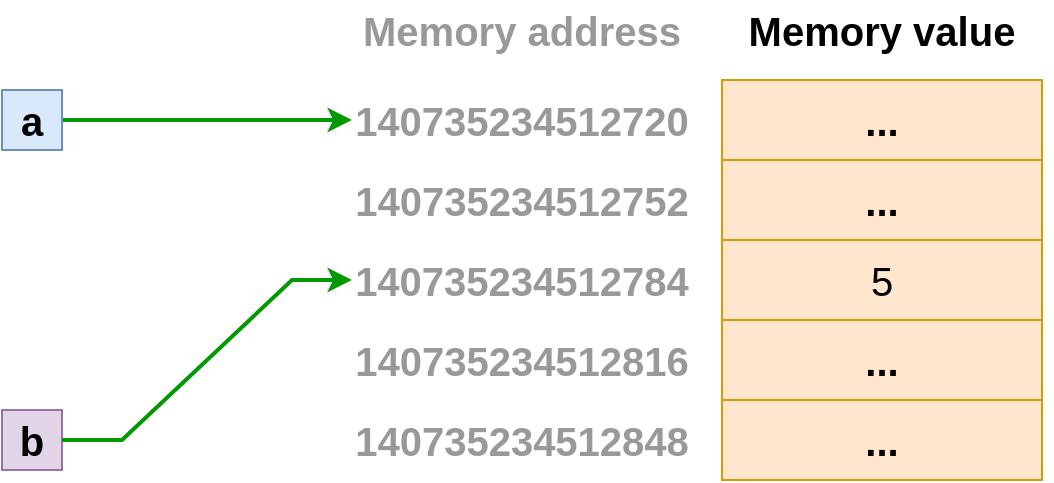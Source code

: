 <mxfile version="16.0.0" type="github">
  <diagram id="9VYlf7xLoxBSczJYT-ze" name="Page-1">
    <mxGraphModel dx="981" dy="526" grid="1" gridSize="10" guides="1" tooltips="1" connect="1" arrows="1" fold="1" page="1" pageScale="1" pageWidth="827" pageHeight="1169" math="0" shadow="0">
      <root>
        <mxCell id="0" />
        <mxCell id="1" parent="0" />
        <mxCell id="5JS05ig_G60j2r-XplZq-17" style="edgeStyle=entityRelationEdgeStyle;rounded=0;orthogonalLoop=1;jettySize=auto;html=1;fontSize=20;strokeWidth=2;strokeColor=#009900;entryX=0;entryY=0.5;entryDx=0;entryDy=0;" parent="1" source="5JS05ig_G60j2r-XplZq-1" target="5JS05ig_G60j2r-XplZq-11" edge="1">
          <mxGeometry relative="1" as="geometry" />
        </mxCell>
        <mxCell id="5JS05ig_G60j2r-XplZq-1" value="&lt;font style=&quot;font-size: 20px&quot;&gt;&lt;b&gt;a&lt;/b&gt;&lt;/font&gt;" style="text;html=1;strokeColor=#6c8ebf;fillColor=#dae8fc;align=center;verticalAlign=middle;whiteSpace=wrap;rounded=0;" parent="1" vertex="1">
          <mxGeometry x="80" y="85" width="30" height="30" as="geometry" />
        </mxCell>
        <mxCell id="5JS05ig_G60j2r-XplZq-2" value="5" style="rounded=0;whiteSpace=wrap;html=1;fontSize=20;fillColor=#ffe6cc;strokeColor=#d79b00;" parent="1" vertex="1">
          <mxGeometry x="440" y="160" width="160" height="40" as="geometry" />
        </mxCell>
        <mxCell id="5JS05ig_G60j2r-XplZq-3" value="&lt;span&gt;&lt;/span&gt;&lt;strong class=&quot;r-b88u0q&quot;&gt;140735234512784&lt;/strong&gt;" style="text;html=1;strokeColor=none;fillColor=none;align=center;verticalAlign=middle;whiteSpace=wrap;rounded=0;fontSize=20;fontColor=#999999;" parent="1" vertex="1">
          <mxGeometry x="255" y="165" width="170" height="30" as="geometry" />
        </mxCell>
        <mxCell id="5JS05ig_G60j2r-XplZq-6" value="&lt;b&gt;...&lt;/b&gt;" style="rounded=0;whiteSpace=wrap;html=1;fontSize=20;fillColor=#ffe6cc;strokeColor=#d79b00;" parent="1" vertex="1">
          <mxGeometry x="440" y="120" width="160" height="40" as="geometry" />
        </mxCell>
        <mxCell id="5JS05ig_G60j2r-XplZq-7" value="&lt;b&gt;...&lt;/b&gt;" style="rounded=0;whiteSpace=wrap;html=1;fontSize=20;fillColor=#ffe6cc;strokeColor=#d79b00;" parent="1" vertex="1">
          <mxGeometry x="440" y="80" width="160" height="40" as="geometry" />
        </mxCell>
        <mxCell id="5JS05ig_G60j2r-XplZq-8" value="&lt;b&gt;...&lt;/b&gt;" style="rounded=0;whiteSpace=wrap;html=1;fontSize=20;fillColor=#ffe6cc;strokeColor=#d79b00;" parent="1" vertex="1">
          <mxGeometry x="440" y="200" width="160" height="40" as="geometry" />
        </mxCell>
        <mxCell id="5JS05ig_G60j2r-XplZq-9" value="&lt;b&gt;...&lt;/b&gt;" style="rounded=0;whiteSpace=wrap;html=1;fontSize=20;fillColor=#ffe6cc;strokeColor=#d79b00;" parent="1" vertex="1">
          <mxGeometry x="440" y="240" width="160" height="40" as="geometry" />
        </mxCell>
        <mxCell id="5JS05ig_G60j2r-XplZq-10" value="&lt;b&gt;140735234512752&lt;/b&gt;" style="text;html=1;strokeColor=none;fillColor=none;align=center;verticalAlign=middle;whiteSpace=wrap;rounded=0;fontSize=20;fontColor=#999999;" parent="1" vertex="1">
          <mxGeometry x="310" y="125" width="60" height="30" as="geometry" />
        </mxCell>
        <mxCell id="5JS05ig_G60j2r-XplZq-11" value="&lt;b&gt;140735234512720&lt;/b&gt;" style="text;html=1;strokeColor=none;fillColor=none;align=center;verticalAlign=middle;whiteSpace=wrap;rounded=0;fontSize=20;fontColor=#999999;" parent="1" vertex="1">
          <mxGeometry x="255" y="85" width="170" height="30" as="geometry" />
        </mxCell>
        <mxCell id="5JS05ig_G60j2r-XplZq-12" value="&lt;b&gt;140735234512816&lt;/b&gt;" style="text;html=1;strokeColor=none;fillColor=none;align=center;verticalAlign=middle;whiteSpace=wrap;rounded=0;fontSize=20;fontColor=#999999;" parent="1" vertex="1">
          <mxGeometry x="310" y="205" width="60" height="30" as="geometry" />
        </mxCell>
        <mxCell id="5JS05ig_G60j2r-XplZq-13" value="&lt;b&gt;140735234512848&lt;/b&gt;" style="text;html=1;strokeColor=none;fillColor=none;align=center;verticalAlign=middle;whiteSpace=wrap;rounded=0;fontSize=20;fontColor=#999999;" parent="1" vertex="1">
          <mxGeometry x="310" y="245" width="60" height="30" as="geometry" />
        </mxCell>
        <mxCell id="5JS05ig_G60j2r-XplZq-18" value="&lt;b&gt;&lt;font color=&quot;#999999&quot;&gt;Memory address&lt;/font&gt;&lt;/b&gt;" style="text;html=1;strokeColor=none;fillColor=none;align=center;verticalAlign=middle;whiteSpace=wrap;rounded=0;fontSize=20;" parent="1" vertex="1">
          <mxGeometry x="255" y="40" width="170" height="30" as="geometry" />
        </mxCell>
        <mxCell id="5JS05ig_G60j2r-XplZq-19" value="&lt;b&gt;&lt;font&gt;Memory value&lt;/font&gt;&lt;/b&gt;" style="text;html=1;strokeColor=none;fillColor=none;align=center;verticalAlign=middle;whiteSpace=wrap;rounded=0;fontSize=20;fontColor=#000000;" parent="1" vertex="1">
          <mxGeometry x="435" y="40" width="170" height="30" as="geometry" />
        </mxCell>
        <mxCell id="4YvRxLZk36wpLKAolRmS-1" value="&lt;font style=&quot;font-size: 20px&quot;&gt;&lt;b&gt;b&lt;/b&gt;&lt;/font&gt;" style="text;html=1;strokeColor=#9673a6;fillColor=#e1d5e7;align=center;verticalAlign=middle;whiteSpace=wrap;rounded=0;" parent="1" vertex="1">
          <mxGeometry x="80" y="245" width="30" height="30" as="geometry" />
        </mxCell>
        <mxCell id="4YvRxLZk36wpLKAolRmS-3" style="edgeStyle=entityRelationEdgeStyle;rounded=0;orthogonalLoop=1;jettySize=auto;html=1;fontSize=20;strokeWidth=2;strokeColor=#009900;entryX=0;entryY=0.5;entryDx=0;entryDy=0;" parent="1" target="5JS05ig_G60j2r-XplZq-3" edge="1">
          <mxGeometry relative="1" as="geometry">
            <mxPoint x="110" y="260" as="sourcePoint" />
            <mxPoint x="250" y="180" as="targetPoint" />
          </mxGeometry>
        </mxCell>
      </root>
    </mxGraphModel>
  </diagram>
</mxfile>
